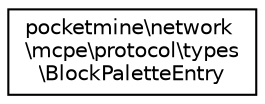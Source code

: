 digraph "Graphical Class Hierarchy"
{
 // INTERACTIVE_SVG=YES
 // LATEX_PDF_SIZE
  edge [fontname="Helvetica",fontsize="10",labelfontname="Helvetica",labelfontsize="10"];
  node [fontname="Helvetica",fontsize="10",shape=record];
  rankdir="LR";
  Node0 [label="pocketmine\\network\l\\mcpe\\protocol\\types\l\\BlockPaletteEntry",height=0.2,width=0.4,color="black", fillcolor="white", style="filled",URL="$dc/d64/classpocketmine_1_1network_1_1mcpe_1_1protocol_1_1types_1_1_block_palette_entry.html",tooltip=" "];
}
